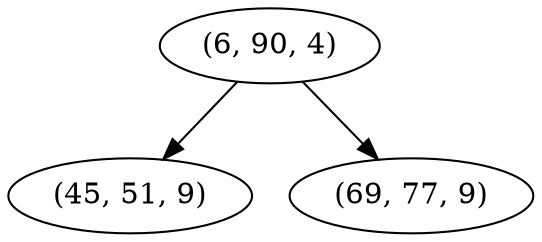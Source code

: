 digraph tree {
    "(6, 90, 4)";
    "(45, 51, 9)";
    "(69, 77, 9)";
    "(6, 90, 4)" -> "(45, 51, 9)";
    "(6, 90, 4)" -> "(69, 77, 9)";
}
